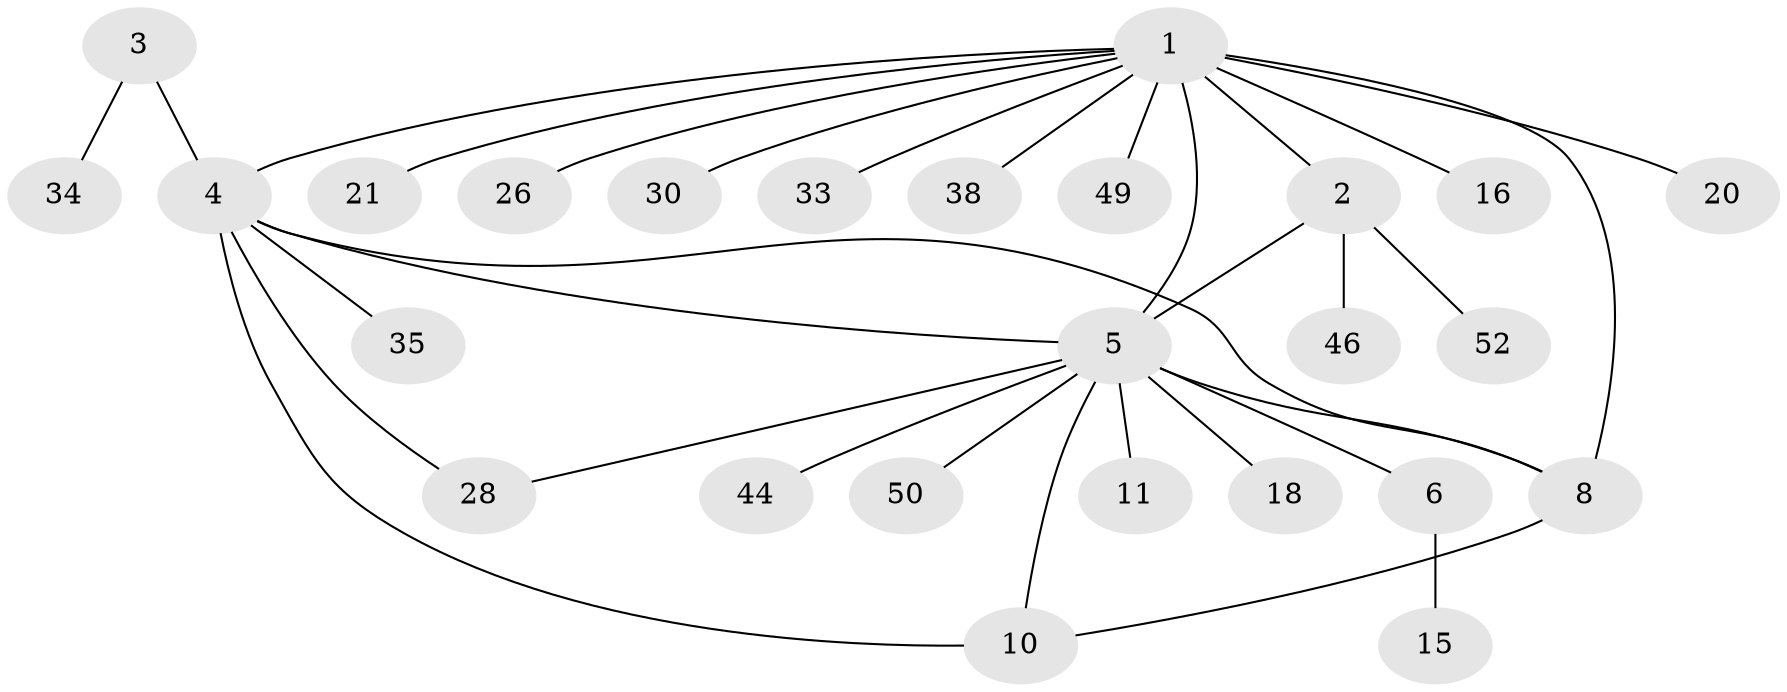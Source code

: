 // original degree distribution, {14: 0.019230769230769232, 5: 0.019230769230769232, 2: 0.21153846153846154, 7: 0.019230769230769232, 12: 0.019230769230769232, 6: 0.019230769230769232, 3: 0.038461538461538464, 11: 0.019230769230769232, 1: 0.5961538461538461, 4: 0.038461538461538464}
// Generated by graph-tools (version 1.1) at 2025/16/03/09/25 04:16:05]
// undirected, 26 vertices, 32 edges
graph export_dot {
graph [start="1"]
  node [color=gray90,style=filled];
  1;
  2 [super="+24"];
  3;
  4;
  5 [super="+9+14+7"];
  6;
  8 [super="+48+13"];
  10 [super="+12+41+37+47+51+32+36+23"];
  11;
  15;
  16;
  18;
  20 [super="+39"];
  21 [super="+42"];
  26;
  28 [super="+31"];
  30;
  33;
  34;
  35;
  38;
  44;
  46;
  49;
  50;
  52;
  1 -- 2;
  1 -- 4;
  1 -- 5 [weight=2];
  1 -- 8 [weight=2];
  1 -- 16;
  1 -- 20;
  1 -- 21;
  1 -- 26;
  1 -- 30;
  1 -- 33;
  1 -- 38;
  1 -- 49;
  2 -- 46;
  2 -- 52;
  2 -- 5;
  3 -- 4;
  3 -- 34;
  4 -- 5;
  4 -- 8;
  4 -- 10;
  4 -- 28;
  4 -- 35;
  5 -- 6;
  5 -- 11;
  5 -- 18;
  5 -- 28;
  5 -- 44;
  5 -- 50;
  5 -- 10 [weight=2];
  5 -- 8;
  6 -- 15;
  8 -- 10;
}
